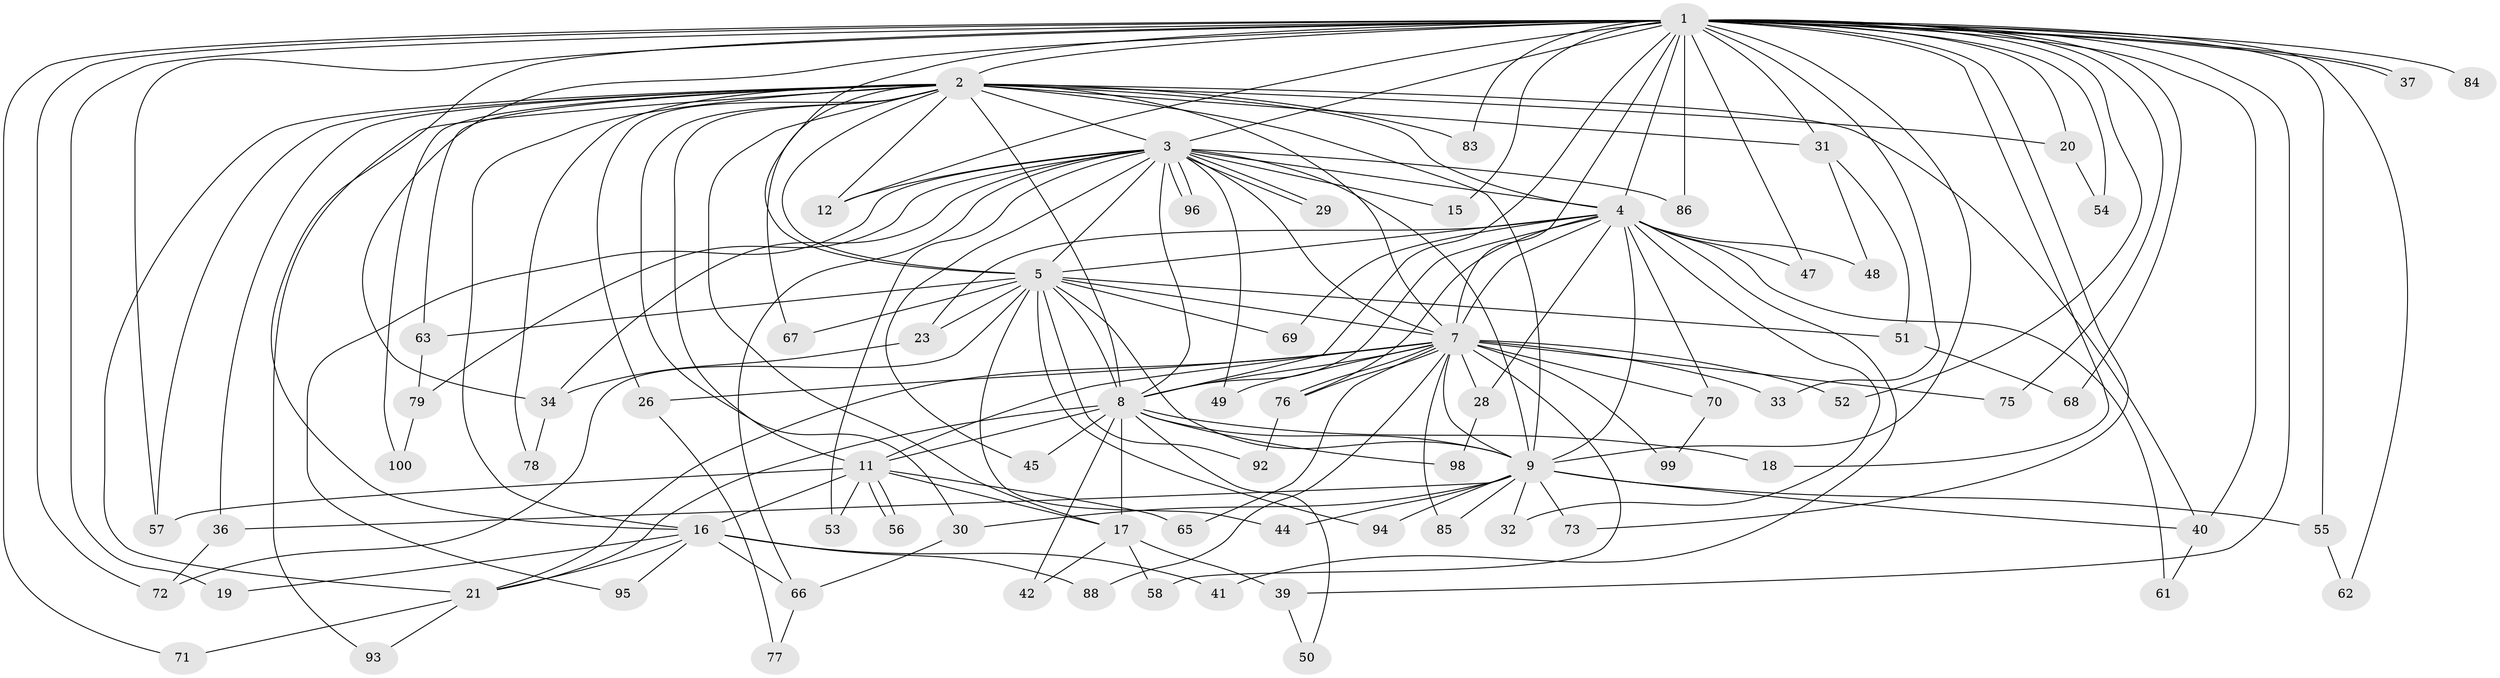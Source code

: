 // original degree distribution, {30: 0.01, 17: 0.02, 22: 0.01, 20: 0.01, 19: 0.01, 21: 0.02, 26: 0.01, 16: 0.01, 8: 0.02, 3: 0.21, 2: 0.55, 4: 0.09, 6: 0.01, 5: 0.02}
// Generated by graph-tools (version 1.1) at 2025/38/02/21/25 10:38:53]
// undirected, 76 vertices, 175 edges
graph export_dot {
graph [start="1"]
  node [color=gray90,style=filled];
  1 [super="+6"];
  2 [super="+10"];
  3 [super="+24"];
  4 [super="+25"];
  5 [super="+43"];
  7 [super="+89"];
  8 [super="+27"];
  9 [super="+22"];
  11 [super="+14"];
  12 [super="+13"];
  15;
  16 [super="+82"];
  17 [super="+35"];
  18;
  19;
  20;
  21 [super="+59"];
  23;
  26;
  28;
  29;
  30;
  31 [super="+46"];
  32;
  33;
  34 [super="+38"];
  36;
  37;
  39;
  40 [super="+60"];
  41;
  42;
  44;
  45;
  47;
  48;
  49;
  50;
  51;
  52;
  53;
  54 [super="+80"];
  55 [super="+87"];
  56;
  57 [super="+64"];
  58;
  61;
  62;
  63 [super="+74"];
  65;
  66 [super="+90"];
  67;
  68;
  69;
  70;
  71;
  72 [super="+97"];
  73;
  75 [super="+81"];
  76 [super="+91"];
  77;
  78;
  79;
  83;
  84;
  85;
  86;
  88;
  92;
  93;
  94;
  95;
  96;
  98;
  99;
  100;
  1 -- 2 [weight=4];
  1 -- 3 [weight=2];
  1 -- 4 [weight=2];
  1 -- 5 [weight=2];
  1 -- 7 [weight=2];
  1 -- 8 [weight=2];
  1 -- 9 [weight=3];
  1 -- 15;
  1 -- 16;
  1 -- 18;
  1 -- 20;
  1 -- 33;
  1 -- 34;
  1 -- 37;
  1 -- 37;
  1 -- 39;
  1 -- 40;
  1 -- 54 [weight=2];
  1 -- 55 [weight=2];
  1 -- 62;
  1 -- 68;
  1 -- 71;
  1 -- 73;
  1 -- 75 [weight=2];
  1 -- 86;
  1 -- 72;
  1 -- 19;
  1 -- 83;
  1 -- 84;
  1 -- 31;
  1 -- 47;
  1 -- 52;
  1 -- 12;
  1 -- 57;
  2 -- 3 [weight=2];
  2 -- 4 [weight=3];
  2 -- 5 [weight=2];
  2 -- 7 [weight=2];
  2 -- 8 [weight=2];
  2 -- 9 [weight=2];
  2 -- 17;
  2 -- 20;
  2 -- 26;
  2 -- 63 [weight=2];
  2 -- 67;
  2 -- 83;
  2 -- 12;
  2 -- 78;
  2 -- 21;
  2 -- 93;
  2 -- 30;
  2 -- 36;
  2 -- 100;
  2 -- 57;
  2 -- 11;
  2 -- 16;
  2 -- 40;
  2 -- 31;
  3 -- 4;
  3 -- 5;
  3 -- 7;
  3 -- 8 [weight=2];
  3 -- 9;
  3 -- 12;
  3 -- 15;
  3 -- 29;
  3 -- 29;
  3 -- 49;
  3 -- 53;
  3 -- 79;
  3 -- 86;
  3 -- 96;
  3 -- 96;
  3 -- 66;
  3 -- 45;
  3 -- 95;
  3 -- 34;
  4 -- 5 [weight=2];
  4 -- 7 [weight=2];
  4 -- 8;
  4 -- 9;
  4 -- 23;
  4 -- 32;
  4 -- 41;
  4 -- 47;
  4 -- 48;
  4 -- 69;
  4 -- 70;
  4 -- 61;
  4 -- 28;
  4 -- 76;
  5 -- 7;
  5 -- 8;
  5 -- 9;
  5 -- 23;
  5 -- 44;
  5 -- 51;
  5 -- 63;
  5 -- 67;
  5 -- 69;
  5 -- 72;
  5 -- 92;
  5 -- 94;
  7 -- 8;
  7 -- 9;
  7 -- 11;
  7 -- 21;
  7 -- 26;
  7 -- 28;
  7 -- 33;
  7 -- 49;
  7 -- 52;
  7 -- 58;
  7 -- 65;
  7 -- 70;
  7 -- 75;
  7 -- 76;
  7 -- 76;
  7 -- 85;
  7 -- 88;
  7 -- 99;
  8 -- 9;
  8 -- 11;
  8 -- 18;
  8 -- 42;
  8 -- 45;
  8 -- 98;
  8 -- 50;
  8 -- 21;
  8 -- 17;
  9 -- 30;
  9 -- 32;
  9 -- 36;
  9 -- 44;
  9 -- 55;
  9 -- 73;
  9 -- 85;
  9 -- 40;
  9 -- 94;
  11 -- 16;
  11 -- 56;
  11 -- 56;
  11 -- 57;
  11 -- 65;
  11 -- 17;
  11 -- 53;
  16 -- 19;
  16 -- 41;
  16 -- 66;
  16 -- 95;
  16 -- 21;
  16 -- 88;
  17 -- 39;
  17 -- 42;
  17 -- 58;
  20 -- 54;
  21 -- 93;
  21 -- 71;
  23 -- 34;
  26 -- 77;
  28 -- 98;
  30 -- 66;
  31 -- 51;
  31 -- 48;
  34 -- 78;
  36 -- 72;
  39 -- 50;
  40 -- 61;
  51 -- 68;
  55 -- 62;
  63 -- 79;
  66 -- 77;
  70 -- 99;
  76 -- 92;
  79 -- 100;
}
